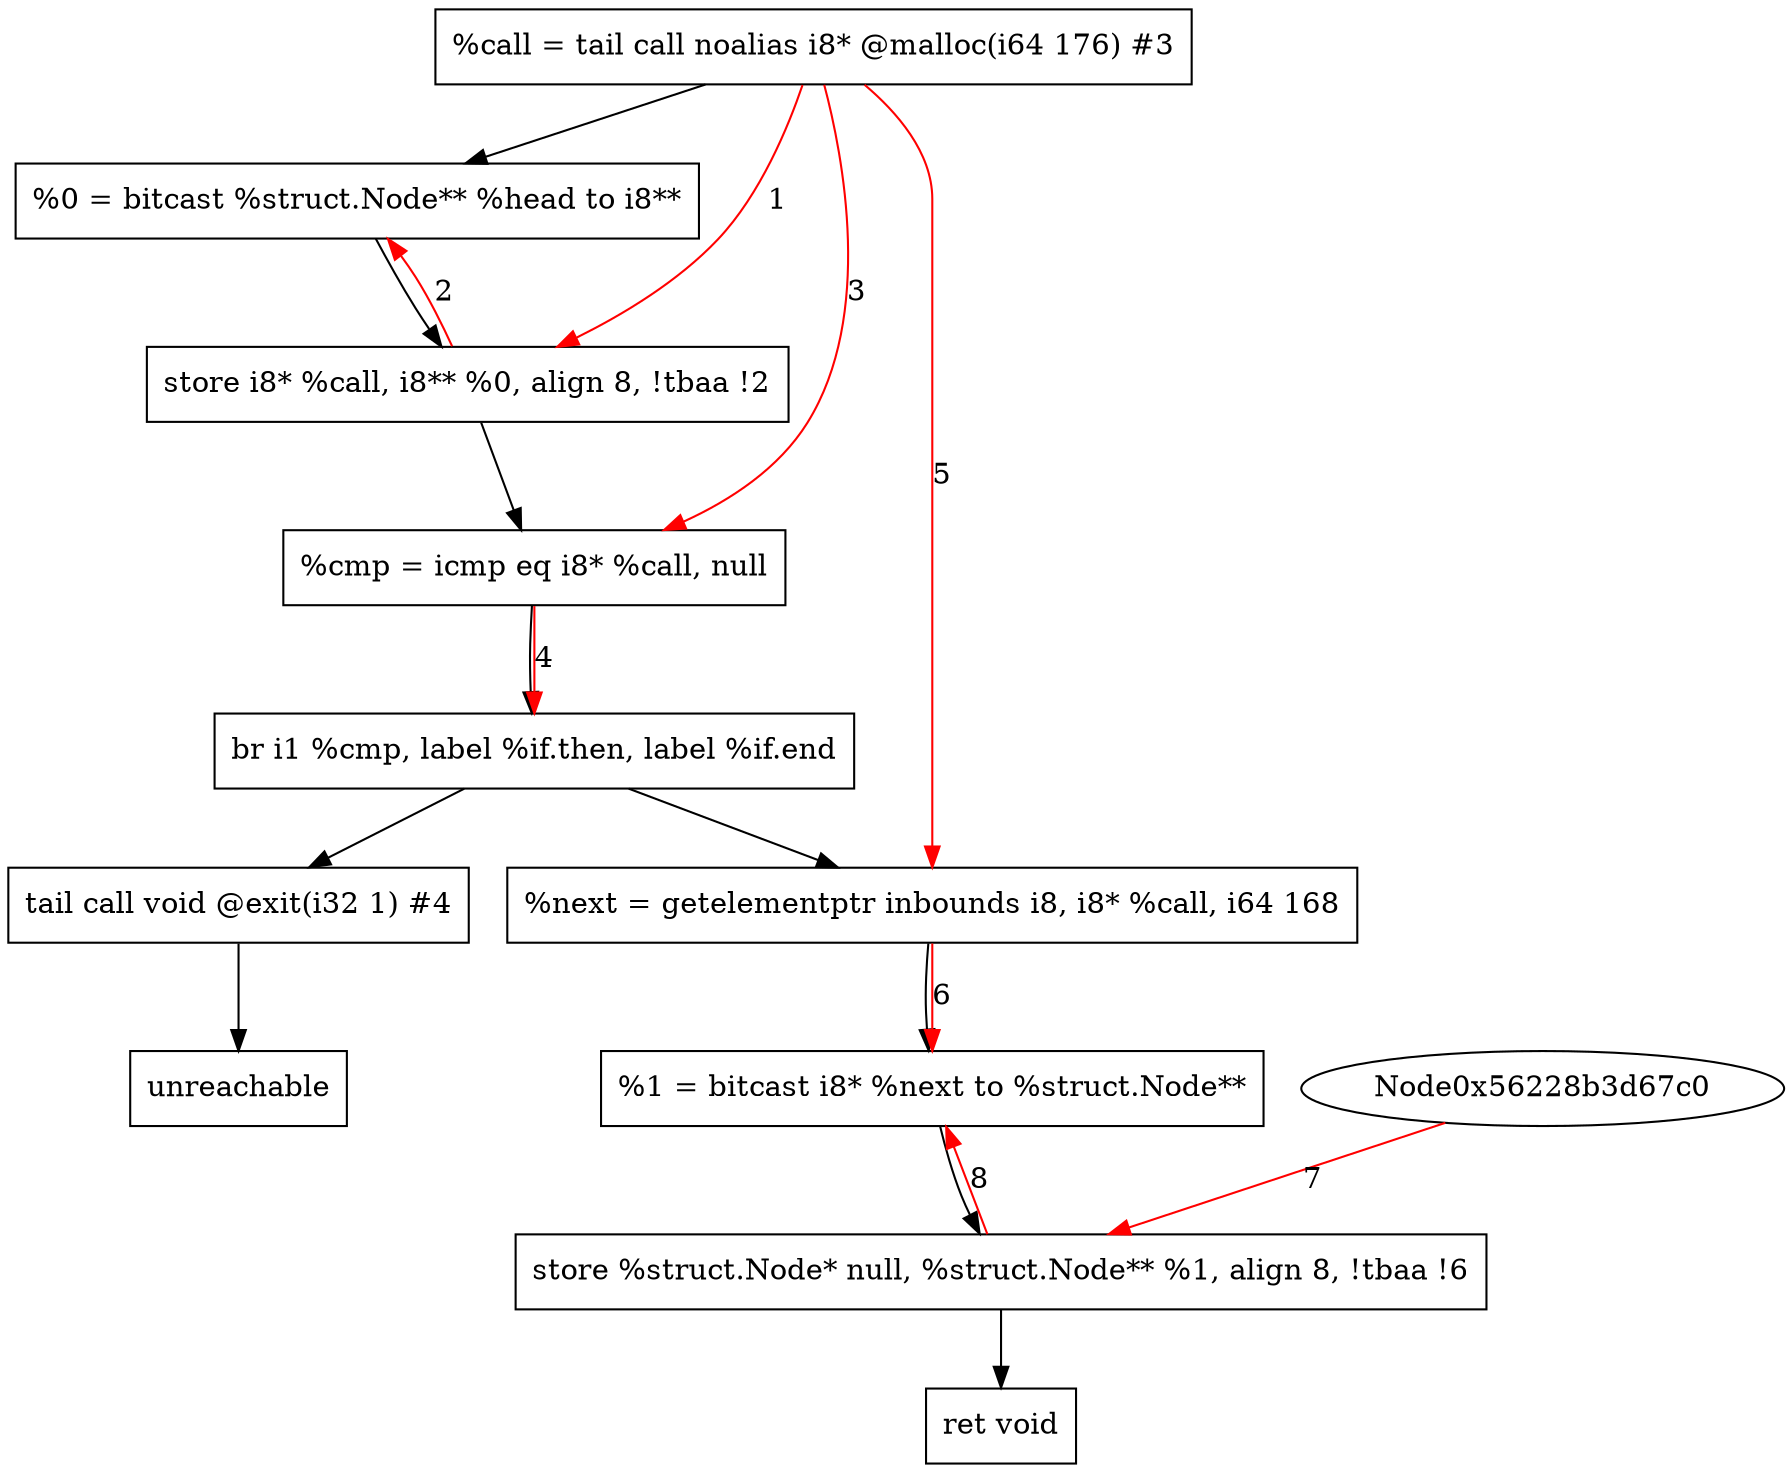 digraph "CDFG for'func' function" {
	Node0x56228b3d66a0[shape=record, label="  %call = tail call noalias i8* @malloc(i64 176) #3"]
	Node0x56228b3d6778[shape=record, label="  %0 = bitcast %struct.Node** %head to i8**"]
	Node0x56228b3d6810[shape=record, label="  store i8* %call, i8** %0, align 8, !tbaa !2"]
	Node0x56228b3d7b70[shape=record, label="  %cmp = icmp eq i8* %call, null"]
	Node0x56228b36b228[shape=record, label="  br i1 %cmp, label %if.then, label %if.end"]
	Node0x56228b3d7e40[shape=record, label="  tail call void @exit(i32 1) #4"]
	Node0x56228b3d7f00[shape=record, label="  unreachable"]
	Node0x56228b3d7fa0[shape=record, label="  %next = getelementptr inbounds i8, i8* %call, i64 168"]
	Node0x56228b3d7d28[shape=record, label="  %1 = bitcast i8* %next to %struct.Node**"]
	Node0x56228b3d8040[shape=record, label="  store %struct.Node* null, %struct.Node** %1, align 8, !tbaa !6"]
	Node0x56228b3d8130[shape=record, label="  ret void"]
	Node0x56228b3d66a0 -> Node0x56228b3d6778
	Node0x56228b3d6778 -> Node0x56228b3d6810
	Node0x56228b3d6810 -> Node0x56228b3d7b70
	Node0x56228b3d7b70 -> Node0x56228b36b228
	Node0x56228b36b228 -> Node0x56228b3d7e40
	Node0x56228b36b228 -> Node0x56228b3d7fa0
	Node0x56228b3d7e40 -> Node0x56228b3d7f00
	Node0x56228b3d7fa0 -> Node0x56228b3d7d28
	Node0x56228b3d7d28 -> Node0x56228b3d8040
	Node0x56228b3d8040 -> Node0x56228b3d8130
edge [color=red]
	Node0x56228b3d66a0 -> Node0x56228b3d6810[label="1"]
	Node0x56228b3d6810 -> Node0x56228b3d6778[label="2"]
	Node0x56228b3d66a0 -> Node0x56228b3d7b70[label="3"]
	Node0x56228b3d7b70 -> Node0x56228b36b228[label="4"]
	Node0x56228b3d66a0 -> Node0x56228b3d7fa0[label="5"]
	Node0x56228b3d7fa0 -> Node0x56228b3d7d28[label="6"]
	Node0x56228b3d67c0 -> Node0x56228b3d8040[label="7"]
	Node0x56228b3d8040 -> Node0x56228b3d7d28[label="8"]
}

